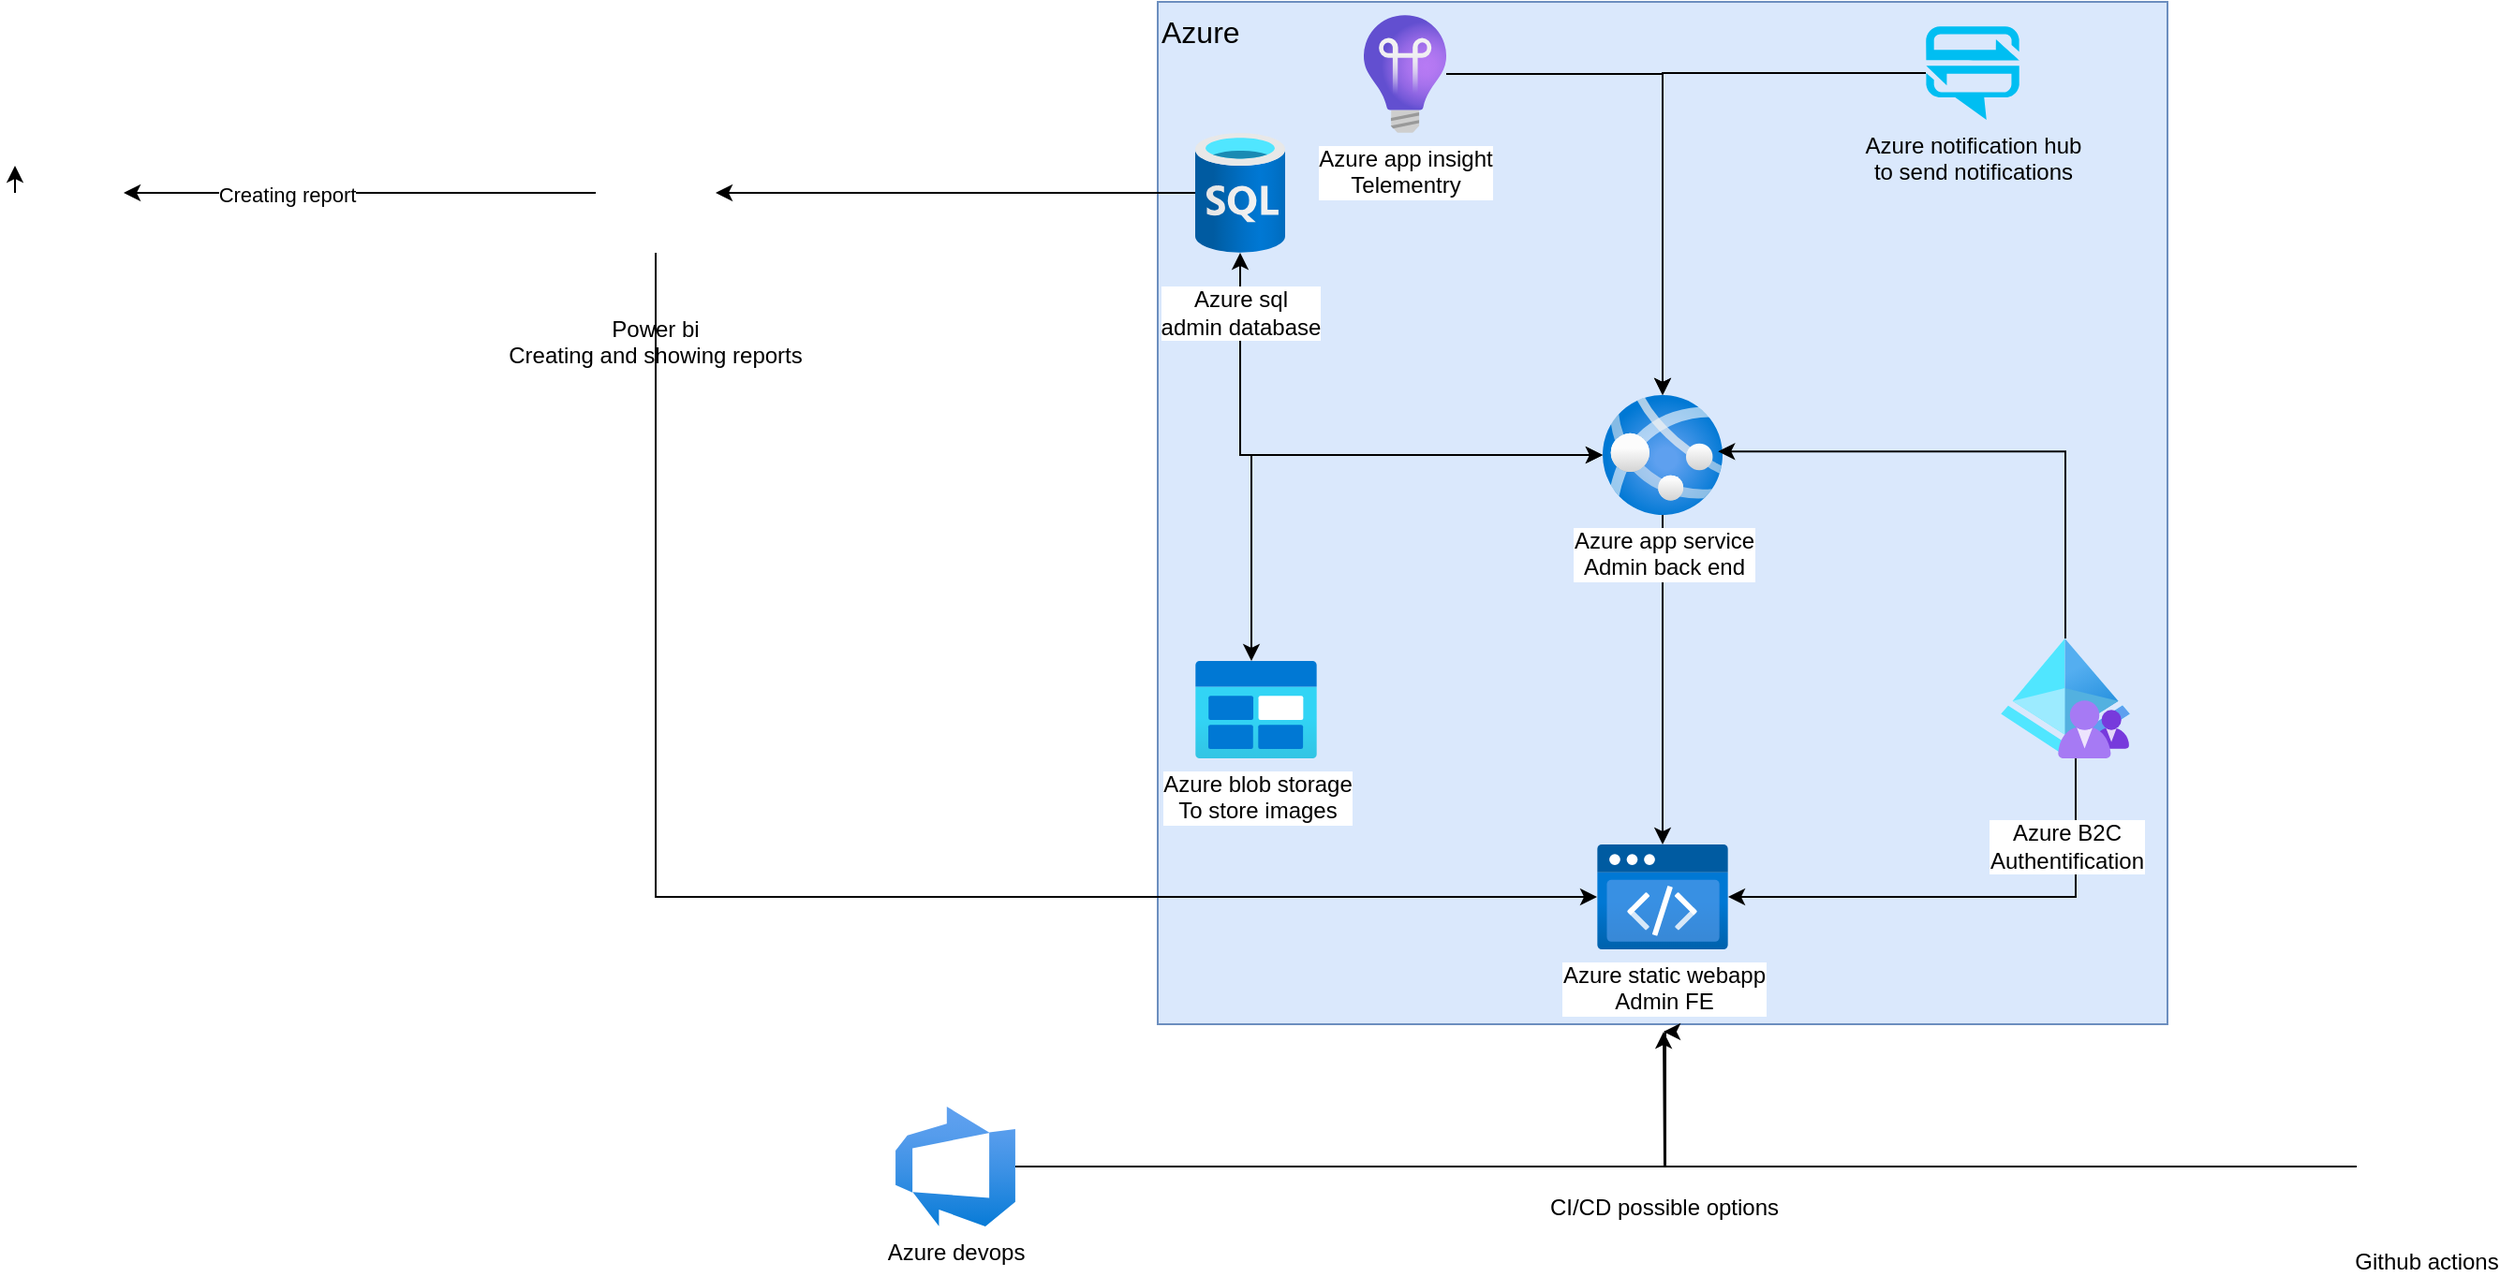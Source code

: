 <mxfile version="22.1.16" type="github">
  <diagram name="Сторінка-1" id="IMNY6k3UeBW4L8ukeHRn">
    <mxGraphModel dx="2465" dy="869" grid="1" gridSize="10" guides="1" tooltips="1" connect="1" arrows="1" fold="1" page="1" pageScale="1" pageWidth="850" pageHeight="1100" math="0" shadow="0">
      <root>
        <mxCell id="0" />
        <mxCell id="1" parent="0" />
        <mxCell id="XY9_rvTK8SiG7tXONo1n-42" style="edgeStyle=orthogonalEdgeStyle;rounded=0;orthogonalLoop=1;jettySize=auto;html=1;" edge="1" parent="1" source="XY9_rvTK8SiG7tXONo1n-20" target="XY9_rvTK8SiG7tXONo1n-41">
          <mxGeometry relative="1" as="geometry" />
        </mxCell>
        <mxCell id="XY9_rvTK8SiG7tXONo1n-44" value="Creating report" style="edgeLabel;html=1;align=center;verticalAlign=middle;resizable=0;points=[];" vertex="1" connectable="0" parent="XY9_rvTK8SiG7tXONo1n-42">
          <mxGeometry x="0.3" y="1" relative="1" as="geometry">
            <mxPoint x="-1" as="offset" />
          </mxGeometry>
        </mxCell>
        <mxCell id="XY9_rvTK8SiG7tXONo1n-20" value="Power bi&#xa;Creating and showing reports" style="shape=image;verticalLabelPosition=bottom;labelBackgroundColor=default;verticalAlign=bottom;aspect=fixed;imageAspect=0;image=https://upload.wikimedia.org/wikipedia/commons/thumb/c/cf/New_Power_BI_Logo.svg/1200px-New_Power_BI_Logo.svg.png;" vertex="1" parent="1">
          <mxGeometry x="-180" y="290" width="64" height="64" as="geometry" />
        </mxCell>
        <mxCell id="XY9_rvTK8SiG7tXONo1n-22" value="Azure" style="group;align=left;fillColor=#dae8fc;strokeColor=#6c8ebf;fontSize=16;" vertex="1" connectable="0" parent="1">
          <mxGeometry x="120" y="220" width="539" height="546" as="geometry" />
        </mxCell>
        <mxCell id="XY9_rvTK8SiG7tXONo1n-24" style="edgeStyle=orthogonalEdgeStyle;rounded=0;orthogonalLoop=1;jettySize=auto;html=1;" edge="1" parent="XY9_rvTK8SiG7tXONo1n-22" source="XY9_rvTK8SiG7tXONo1n-1" target="XY9_rvTK8SiG7tXONo1n-8">
          <mxGeometry relative="1" as="geometry" />
        </mxCell>
        <mxCell id="XY9_rvTK8SiG7tXONo1n-1" value="Azure app service&lt;br&gt;Admin back end" style="image;aspect=fixed;html=1;points=[];align=center;fontSize=12;image=img/lib/azure2/compute/App_Services.svg;" vertex="1" parent="XY9_rvTK8SiG7tXONo1n-22">
          <mxGeometry x="237.5" y="210" width="64" height="64" as="geometry" />
        </mxCell>
        <mxCell id="XY9_rvTK8SiG7tXONo1n-10" style="edgeStyle=orthogonalEdgeStyle;rounded=0;orthogonalLoop=1;jettySize=auto;html=1;startArrow=classic;startFill=1;" edge="1" parent="XY9_rvTK8SiG7tXONo1n-22" source="XY9_rvTK8SiG7tXONo1n-3" target="XY9_rvTK8SiG7tXONo1n-1">
          <mxGeometry relative="1" as="geometry">
            <Array as="points">
              <mxPoint x="44" y="242" />
            </Array>
          </mxGeometry>
        </mxCell>
        <mxCell id="XY9_rvTK8SiG7tXONo1n-3" value="Azure sql&lt;br&gt;admin database" style="image;aspect=fixed;html=1;points=[];align=center;fontSize=12;image=img/lib/azure2/databases/SQL_Database.svg;verticalAlign=middle;" vertex="1" parent="XY9_rvTK8SiG7tXONo1n-22">
          <mxGeometry x="20" y="70" width="48" height="64" as="geometry" />
        </mxCell>
        <mxCell id="XY9_rvTK8SiG7tXONo1n-12" style="edgeStyle=orthogonalEdgeStyle;rounded=0;orthogonalLoop=1;jettySize=auto;html=1;startArrow=classic;startFill=1;" edge="1" parent="XY9_rvTK8SiG7tXONo1n-22" source="XY9_rvTK8SiG7tXONo1n-7" target="XY9_rvTK8SiG7tXONo1n-1">
          <mxGeometry relative="1" as="geometry">
            <Array as="points">
              <mxPoint x="50" y="242" />
            </Array>
          </mxGeometry>
        </mxCell>
        <mxCell id="XY9_rvTK8SiG7tXONo1n-7" value="Azure blob storage&lt;br&gt;To store images" style="image;aspect=fixed;html=1;points=[];align=center;fontSize=12;image=img/lib/azure2/general/Blob_Block.svg;" vertex="1" parent="XY9_rvTK8SiG7tXONo1n-22">
          <mxGeometry x="20" y="352" width="65" height="52" as="geometry" />
        </mxCell>
        <mxCell id="XY9_rvTK8SiG7tXONo1n-8" value="Azure static webapp&lt;br&gt;Admin FE" style="image;aspect=fixed;html=1;points=[];align=center;fontSize=12;image=img/lib/azure2/preview/Static_Apps.svg;" vertex="1" parent="XY9_rvTK8SiG7tXONo1n-22">
          <mxGeometry x="234.5" y="450" width="70" height="56.0" as="geometry" />
        </mxCell>
        <mxCell id="XY9_rvTK8SiG7tXONo1n-14" style="edgeStyle=orthogonalEdgeStyle;rounded=0;orthogonalLoop=1;jettySize=auto;html=1;" edge="1" parent="XY9_rvTK8SiG7tXONo1n-22" source="XY9_rvTK8SiG7tXONo1n-9" target="XY9_rvTK8SiG7tXONo1n-8">
          <mxGeometry relative="1" as="geometry">
            <Array as="points">
              <mxPoint x="490" y="478" />
            </Array>
          </mxGeometry>
        </mxCell>
        <mxCell id="XY9_rvTK8SiG7tXONo1n-9" value="Azure B2C&lt;br&gt;Authentification" style="image;aspect=fixed;html=1;points=[];align=center;fontSize=12;image=img/lib/azure2/identity/Azure_AD_B2C.svg;verticalAlign=bottom;" vertex="1" parent="XY9_rvTK8SiG7tXONo1n-22">
          <mxGeometry x="450" y="340" width="69" height="64" as="geometry" />
        </mxCell>
        <mxCell id="XY9_rvTK8SiG7tXONo1n-13" style="edgeStyle=orthogonalEdgeStyle;rounded=0;orthogonalLoop=1;jettySize=auto;html=1;entryX=0.963;entryY=0.47;entryDx=0;entryDy=0;entryPerimeter=0;" edge="1" parent="XY9_rvTK8SiG7tXONo1n-22" source="XY9_rvTK8SiG7tXONo1n-9" target="XY9_rvTK8SiG7tXONo1n-1">
          <mxGeometry relative="1" as="geometry">
            <Array as="points">
              <mxPoint x="484" y="240" />
            </Array>
          </mxGeometry>
        </mxCell>
        <mxCell id="XY9_rvTK8SiG7tXONo1n-17" style="edgeStyle=orthogonalEdgeStyle;rounded=0;orthogonalLoop=1;jettySize=auto;html=1;" edge="1" parent="XY9_rvTK8SiG7tXONo1n-22" source="XY9_rvTK8SiG7tXONo1n-16" target="XY9_rvTK8SiG7tXONo1n-1">
          <mxGeometry relative="1" as="geometry" />
        </mxCell>
        <mxCell id="XY9_rvTK8SiG7tXONo1n-16" value="Azure app insight&lt;br&gt;Telementry" style="image;aspect=fixed;html=1;points=[];align=center;fontSize=12;image=img/lib/azure2/devops/Application_Insights.svg;" vertex="1" parent="XY9_rvTK8SiG7tXONo1n-22">
          <mxGeometry x="110" y="7" width="44" height="63" as="geometry" />
        </mxCell>
        <mxCell id="XY9_rvTK8SiG7tXONo1n-19" style="edgeStyle=orthogonalEdgeStyle;rounded=0;orthogonalLoop=1;jettySize=auto;html=1;" edge="1" parent="XY9_rvTK8SiG7tXONo1n-22" source="XY9_rvTK8SiG7tXONo1n-18" target="XY9_rvTK8SiG7tXONo1n-1">
          <mxGeometry relative="1" as="geometry" />
        </mxCell>
        <mxCell id="XY9_rvTK8SiG7tXONo1n-18" value="Azure notification hub&lt;br&gt;to send notifications&lt;br&gt;" style="verticalLabelPosition=bottom;html=1;verticalAlign=top;align=center;strokeColor=none;fillColor=#00BEF2;shape=mxgraph.azure.notification_hub;pointerEvents=1;" vertex="1" parent="XY9_rvTK8SiG7tXONo1n-22">
          <mxGeometry x="410" y="13" width="50" height="50" as="geometry" />
        </mxCell>
        <mxCell id="XY9_rvTK8SiG7tXONo1n-25" style="edgeStyle=orthogonalEdgeStyle;rounded=0;orthogonalLoop=1;jettySize=auto;html=1;" edge="1" parent="1" source="XY9_rvTK8SiG7tXONo1n-3" target="XY9_rvTK8SiG7tXONo1n-20">
          <mxGeometry relative="1" as="geometry" />
        </mxCell>
        <mxCell id="XY9_rvTK8SiG7tXONo1n-35" style="edgeStyle=orthogonalEdgeStyle;rounded=0;orthogonalLoop=1;jettySize=auto;html=1;" edge="1" parent="1" source="XY9_rvTK8SiG7tXONo1n-27">
          <mxGeometry relative="1" as="geometry">
            <mxPoint x="390" y="770.0" as="targetPoint" />
          </mxGeometry>
        </mxCell>
        <mxCell id="XY9_rvTK8SiG7tXONo1n-27" value="Azure devops" style="image;aspect=fixed;html=1;points=[];align=center;fontSize=12;image=img/lib/azure2/devops/Azure_DevOps.svg;" vertex="1" parent="1">
          <mxGeometry x="-20" y="810" width="64" height="64" as="geometry" />
        </mxCell>
        <mxCell id="XY9_rvTK8SiG7tXONo1n-36" style="edgeStyle=orthogonalEdgeStyle;rounded=0;orthogonalLoop=1;jettySize=auto;html=1;" edge="1" parent="1" source="XY9_rvTK8SiG7tXONo1n-29">
          <mxGeometry relative="1" as="geometry">
            <mxPoint x="390" y="770.0" as="targetPoint" />
            <Array as="points">
              <mxPoint x="391" y="842" />
              <mxPoint x="391" y="770" />
            </Array>
          </mxGeometry>
        </mxCell>
        <mxCell id="XY9_rvTK8SiG7tXONo1n-29" value="Github actions" style="shape=image;html=1;verticalAlign=top;verticalLabelPosition=bottom;labelBackgroundColor=#ffffff;imageAspect=0;aspect=fixed;image=https://cdn4.iconfinder.com/data/icons/ionicons/512/icon-social-github-128.png" vertex="1" parent="1">
          <mxGeometry x="760" y="805" width="74" height="74" as="geometry" />
        </mxCell>
        <mxCell id="XY9_rvTK8SiG7tXONo1n-37" value="CI/CD possible options" style="text;html=1;align=center;verticalAlign=middle;resizable=0;points=[];autosize=1;strokeColor=none;fillColor=none;" vertex="1" parent="1">
          <mxGeometry x="314.5" y="849" width="150" height="30" as="geometry" />
        </mxCell>
        <mxCell id="XY9_rvTK8SiG7tXONo1n-40" style="edgeStyle=orthogonalEdgeStyle;rounded=0;orthogonalLoop=1;jettySize=auto;html=1;entryX=0.5;entryY=1;entryDx=0;entryDy=0;endArrow=none;endFill=0;startArrow=classic;startFill=1;" edge="1" parent="1" source="XY9_rvTK8SiG7tXONo1n-8" target="XY9_rvTK8SiG7tXONo1n-20">
          <mxGeometry relative="1" as="geometry" />
        </mxCell>
        <mxCell id="XY9_rvTK8SiG7tXONo1n-41" value="" style="shape=image;html=1;verticalAlign=top;verticalLabelPosition=bottom;labelBackgroundColor=#ffffff;imageAspect=0;aspect=fixed;image=https://cdn0.iconfinder.com/data/icons/phosphor-regular-vol-3/256/microsoft-excel-logo-128.png" vertex="1" parent="1">
          <mxGeometry x="-490" y="293" width="58" height="58" as="geometry" />
        </mxCell>
        <mxCell id="XY9_rvTK8SiG7tXONo1n-43" style="edgeStyle=orthogonalEdgeStyle;rounded=0;orthogonalLoop=1;jettySize=auto;html=1;exitX=0;exitY=0.5;exitDx=0;exitDy=0;entryX=0;entryY=0.25;entryDx=0;entryDy=0;" edge="1" parent="1" source="XY9_rvTK8SiG7tXONo1n-41" target="XY9_rvTK8SiG7tXONo1n-41">
          <mxGeometry relative="1" as="geometry" />
        </mxCell>
      </root>
    </mxGraphModel>
  </diagram>
</mxfile>
